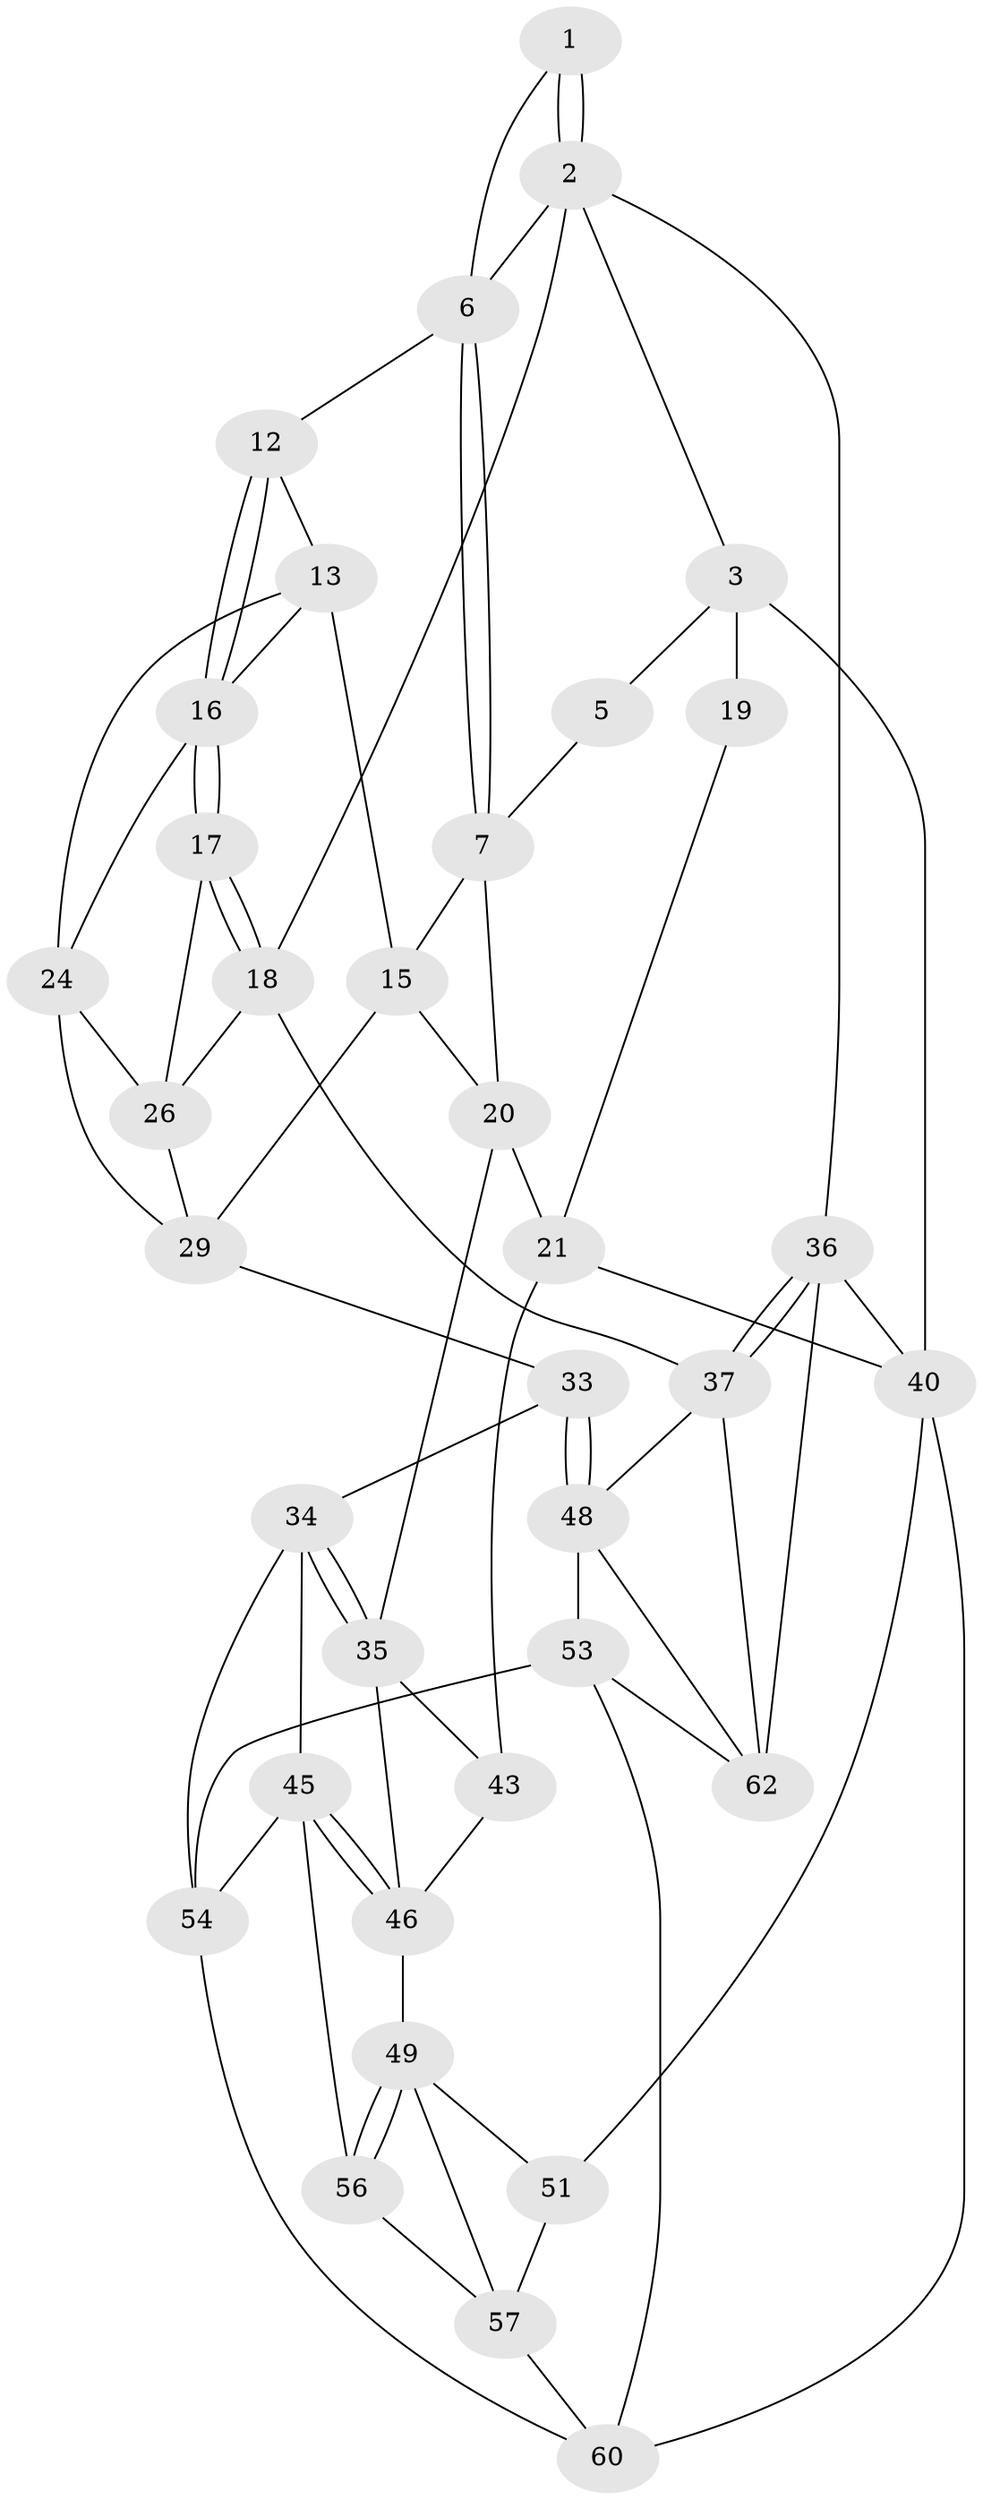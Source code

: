 // Generated by graph-tools (version 1.1) at 2025/52/02/27/25 19:52:39]
// undirected, 36 vertices, 77 edges
graph export_dot {
graph [start="1"]
  node [color=gray90,style=filled];
  1 [pos="+0.46262368780926333+0"];
  2 [pos="+1+0",super="+11"];
  3 [pos="+0+0",super="+4"];
  5 [pos="+0.27038343842738527+0",super="+9"];
  6 [pos="+0.46638042803751006+0",super="+10"];
  7 [pos="+0.38717779132627966+0.07011977875624714",super="+8"];
  12 [pos="+0.569449118905269+0.0675201625839455"];
  13 [pos="+0.5664520023327924+0.09275506796047783",super="+14"];
  15 [pos="+0.4243727918352701+0.15038234855225974",super="+27"];
  16 [pos="+0.7297898023010216+0.13869505807897564",super="+23"];
  17 [pos="+0.8436834700513038+0.13304680772076233"];
  18 [pos="+1+0.06221047687720273",super="+30"];
  19 [pos="+0.19891809254641396+0.08166363727092918",super="+22"];
  20 [pos="+0.22563022114745215+0.28652365805667257",super="+28"];
  21 [pos="+0+0.15953758331259893",super="+39"];
  24 [pos="+0.613873283948966+0.2521345724523639",super="+25"];
  26 [pos="+0.6503730941782111+0.2578378598927213",super="+31"];
  29 [pos="+0.5108492924080517+0.3330793191761457",super="+32"];
  33 [pos="+0.526537628862769+0.5511871787799012"];
  34 [pos="+0.4625970984991017+0.594328782095251",super="+44"];
  35 [pos="+0.24428508840864838+0.39829152747203017",super="+42"];
  36 [pos="+1+1"];
  37 [pos="+1+0.8234440147415366",super="+38"];
  40 [pos="+0+0.5891685616599323",super="+41"];
  43 [pos="+0.14161611903562865+0.521495140840951"];
  45 [pos="+0.40070572075364036+0.7069474128527227",super="+55"];
  46 [pos="+0.37371830655982397+0.6940201217394274",super="+47"];
  48 [pos="+0.6991925709201722+0.7560461664935116",super="+52"];
  49 [pos="+0.1866709354988731+0.699628606935366",super="+50"];
  51 [pos="+0.011869285909811126+0.7140365164069279"];
  53 [pos="+0.5149961650412853+0.8477929533931028",super="+64"];
  54 [pos="+0.4932345094491092+0.8270116340081887",super="+59"];
  56 [pos="+0.18874138206692836+0.7636584256410214"];
  57 [pos="+0.18646788979783624+0.7647914858560401",super="+58"];
  60 [pos="+0.11665999859934414+1",super="+61"];
  62 [pos="+0.7418147316809238+0.8681146393111144",super="+63"];
  1 -- 2;
  1 -- 2;
  1 -- 6;
  2 -- 3;
  2 -- 36;
  2 -- 18;
  2 -- 6;
  3 -- 19 [weight=2];
  3 -- 5;
  3 -- 40;
  5 -- 7;
  6 -- 7;
  6 -- 7;
  6 -- 12;
  7 -- 15;
  7 -- 20;
  12 -- 13;
  12 -- 16;
  12 -- 16;
  13 -- 16;
  13 -- 24;
  13 -- 15;
  15 -- 20;
  15 -- 29;
  16 -- 17;
  16 -- 17;
  16 -- 24;
  17 -- 18;
  17 -- 18;
  17 -- 26;
  18 -- 26;
  18 -- 37;
  19 -- 21;
  20 -- 21;
  20 -- 35;
  21 -- 40;
  21 -- 43;
  24 -- 26;
  24 -- 29;
  26 -- 29;
  29 -- 33;
  33 -- 34;
  33 -- 48;
  33 -- 48;
  34 -- 35;
  34 -- 35;
  34 -- 45;
  34 -- 54;
  35 -- 43;
  35 -- 46;
  36 -- 37;
  36 -- 37;
  36 -- 62;
  36 -- 40;
  37 -- 62;
  37 -- 48;
  40 -- 51;
  40 -- 60;
  43 -- 46;
  45 -- 46;
  45 -- 46;
  45 -- 56;
  45 -- 54;
  46 -- 49;
  48 -- 53;
  48 -- 62;
  49 -- 56;
  49 -- 56;
  49 -- 51;
  49 -- 57;
  51 -- 57;
  53 -- 54;
  53 -- 60;
  53 -- 62;
  54 -- 60;
  56 -- 57;
  57 -- 60;
}

